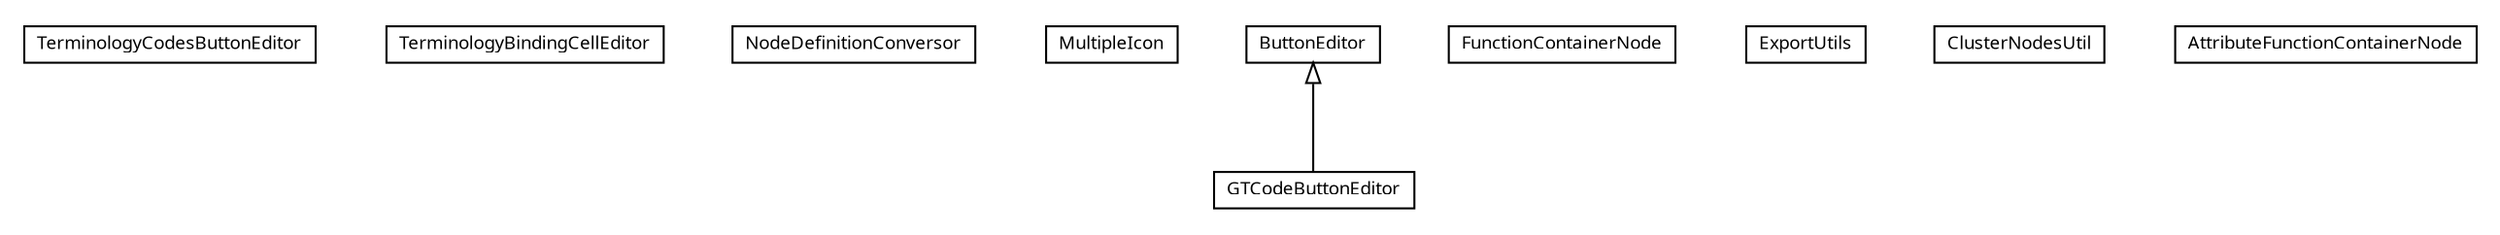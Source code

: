 #!/usr/local/bin/dot
#
# Class diagram 
# Generated by UMLGraph version R5_6 (http://www.umlgraph.org/)
#

digraph G {
	edge [fontname="Trebuchet MS",fontsize=10,labelfontname="Trebuchet MS",labelfontsize=10];
	node [fontname="Trebuchet MS",fontsize=10,shape=plaintext];
	nodesep=0.25;
	ranksep=0.5;
	// se.cambio.cds.gdl.editor.view.util.TerminologyCodesButtonEditor
	c67535 [label=<<table title="se.cambio.cds.gdl.editor.view.util.TerminologyCodesButtonEditor" border="0" cellborder="1" cellspacing="0" cellpadding="2" port="p" href="./TerminologyCodesButtonEditor.html">
		<tr><td><table border="0" cellspacing="0" cellpadding="1">
<tr><td align="center" balign="center"><font face="Trebuchet MS"> TerminologyCodesButtonEditor </font></td></tr>
		</table></td></tr>
		</table>>, URL="./TerminologyCodesButtonEditor.html", fontname="Trebuchet MS", fontcolor="black", fontsize=9.0];
	// se.cambio.cds.gdl.editor.view.util.TerminologyBindingCellEditor
	c67536 [label=<<table title="se.cambio.cds.gdl.editor.view.util.TerminologyBindingCellEditor" border="0" cellborder="1" cellspacing="0" cellpadding="2" port="p" href="./TerminologyBindingCellEditor.html">
		<tr><td><table border="0" cellspacing="0" cellpadding="1">
<tr><td align="center" balign="center"><font face="Trebuchet MS"> TerminologyBindingCellEditor </font></td></tr>
		</table></td></tr>
		</table>>, URL="./TerminologyBindingCellEditor.html", fontname="Trebuchet MS", fontcolor="black", fontsize=9.0];
	// se.cambio.cds.gdl.editor.view.util.NodeDefinitionConversor
	c67537 [label=<<table title="se.cambio.cds.gdl.editor.view.util.NodeDefinitionConversor" border="0" cellborder="1" cellspacing="0" cellpadding="2" port="p" href="./NodeDefinitionConversor.html">
		<tr><td><table border="0" cellspacing="0" cellpadding="1">
<tr><td align="center" balign="center"><font face="Trebuchet MS"> NodeDefinitionConversor </font></td></tr>
		</table></td></tr>
		</table>>, URL="./NodeDefinitionConversor.html", fontname="Trebuchet MS", fontcolor="black", fontsize=9.0];
	// se.cambio.cds.gdl.editor.view.util.MultipleIcon
	c67538 [label=<<table title="se.cambio.cds.gdl.editor.view.util.MultipleIcon" border="0" cellborder="1" cellspacing="0" cellpadding="2" port="p" href="./MultipleIcon.html">
		<tr><td><table border="0" cellspacing="0" cellpadding="1">
<tr><td align="center" balign="center"><font face="Trebuchet MS"> MultipleIcon </font></td></tr>
		</table></td></tr>
		</table>>, URL="./MultipleIcon.html", fontname="Trebuchet MS", fontcolor="black", fontsize=9.0];
	// se.cambio.cds.gdl.editor.view.util.GTCodeButtonEditor
	c67539 [label=<<table title="se.cambio.cds.gdl.editor.view.util.GTCodeButtonEditor" border="0" cellborder="1" cellspacing="0" cellpadding="2" port="p" href="./GTCodeButtonEditor.html">
		<tr><td><table border="0" cellspacing="0" cellpadding="1">
<tr><td align="center" balign="center"><font face="Trebuchet MS"> GTCodeButtonEditor </font></td></tr>
		</table></td></tr>
		</table>>, URL="./GTCodeButtonEditor.html", fontname="Trebuchet MS", fontcolor="black", fontsize=9.0];
	// se.cambio.cds.gdl.editor.view.util.FunctionContainerNode
	c67540 [label=<<table title="se.cambio.cds.gdl.editor.view.util.FunctionContainerNode" border="0" cellborder="1" cellspacing="0" cellpadding="2" port="p" href="./FunctionContainerNode.html">
		<tr><td><table border="0" cellspacing="0" cellpadding="1">
<tr><td align="center" balign="center"><font face="Trebuchet MS"> FunctionContainerNode </font></td></tr>
		</table></td></tr>
		</table>>, URL="./FunctionContainerNode.html", fontname="Trebuchet MS", fontcolor="black", fontsize=9.0];
	// se.cambio.cds.gdl.editor.view.util.ExportUtils
	c67541 [label=<<table title="se.cambio.cds.gdl.editor.view.util.ExportUtils" border="0" cellborder="1" cellspacing="0" cellpadding="2" port="p" href="./ExportUtils.html">
		<tr><td><table border="0" cellspacing="0" cellpadding="1">
<tr><td align="center" balign="center"><font face="Trebuchet MS"> ExportUtils </font></td></tr>
		</table></td></tr>
		</table>>, URL="./ExportUtils.html", fontname="Trebuchet MS", fontcolor="black", fontsize=9.0];
	// se.cambio.cds.gdl.editor.view.util.ClusterNodesUtil
	c67542 [label=<<table title="se.cambio.cds.gdl.editor.view.util.ClusterNodesUtil" border="0" cellborder="1" cellspacing="0" cellpadding="2" port="p" href="./ClusterNodesUtil.html">
		<tr><td><table border="0" cellspacing="0" cellpadding="1">
<tr><td align="center" balign="center"><font face="Trebuchet MS"> ClusterNodesUtil </font></td></tr>
		</table></td></tr>
		</table>>, URL="./ClusterNodesUtil.html", fontname="Trebuchet MS", fontcolor="black", fontsize=9.0];
	// se.cambio.cds.gdl.editor.view.util.ButtonEditor
	c67543 [label=<<table title="se.cambio.cds.gdl.editor.view.util.ButtonEditor" border="0" cellborder="1" cellspacing="0" cellpadding="2" port="p" href="./ButtonEditor.html">
		<tr><td><table border="0" cellspacing="0" cellpadding="1">
<tr><td align="center" balign="center"><font face="Trebuchet MS"> ButtonEditor </font></td></tr>
		</table></td></tr>
		</table>>, URL="./ButtonEditor.html", fontname="Trebuchet MS", fontcolor="black", fontsize=9.0];
	// se.cambio.cds.gdl.editor.view.util.AttributeFunctionContainerNode
	c67544 [label=<<table title="se.cambio.cds.gdl.editor.view.util.AttributeFunctionContainerNode" border="0" cellborder="1" cellspacing="0" cellpadding="2" port="p" href="./AttributeFunctionContainerNode.html">
		<tr><td><table border="0" cellspacing="0" cellpadding="1">
<tr><td align="center" balign="center"><font face="Trebuchet MS"> AttributeFunctionContainerNode </font></td></tr>
		</table></td></tr>
		</table>>, URL="./AttributeFunctionContainerNode.html", fontname="Trebuchet MS", fontcolor="black", fontsize=9.0];
	//se.cambio.cds.gdl.editor.view.util.GTCodeButtonEditor extends se.cambio.cds.gdl.editor.view.util.ButtonEditor
	c67543:p -> c67539:p [dir=back,arrowtail=empty];
}


